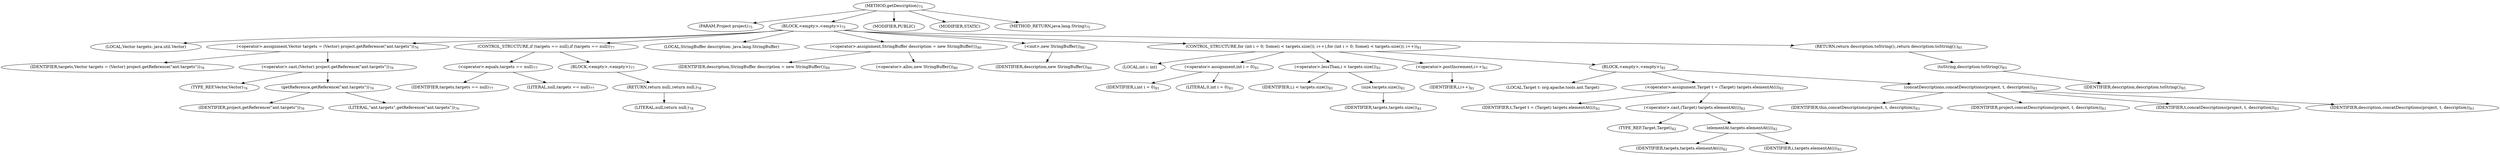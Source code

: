 digraph "getDescription" {  
"53" [label = <(METHOD,getDescription)<SUB>75</SUB>> ]
"54" [label = <(PARAM,Project project)<SUB>75</SUB>> ]
"55" [label = <(BLOCK,&lt;empty&gt;,&lt;empty&gt;)<SUB>75</SUB>> ]
"56" [label = <(LOCAL,Vector targets: java.util.Vector)> ]
"57" [label = <(&lt;operator&gt;.assignment,Vector targets = (Vector) project.getReference(&quot;ant.targets&quot;))<SUB>76</SUB>> ]
"58" [label = <(IDENTIFIER,targets,Vector targets = (Vector) project.getReference(&quot;ant.targets&quot;))<SUB>76</SUB>> ]
"59" [label = <(&lt;operator&gt;.cast,(Vector) project.getReference(&quot;ant.targets&quot;))<SUB>76</SUB>> ]
"60" [label = <(TYPE_REF,Vector,Vector)<SUB>76</SUB>> ]
"61" [label = <(getReference,getReference(&quot;ant.targets&quot;))<SUB>76</SUB>> ]
"62" [label = <(IDENTIFIER,project,getReference(&quot;ant.targets&quot;))<SUB>76</SUB>> ]
"63" [label = <(LITERAL,&quot;ant.targets&quot;,getReference(&quot;ant.targets&quot;))<SUB>76</SUB>> ]
"64" [label = <(CONTROL_STRUCTURE,if (targets == null),if (targets == null))<SUB>77</SUB>> ]
"65" [label = <(&lt;operator&gt;.equals,targets == null)<SUB>77</SUB>> ]
"66" [label = <(IDENTIFIER,targets,targets == null)<SUB>77</SUB>> ]
"67" [label = <(LITERAL,null,targets == null)<SUB>77</SUB>> ]
"68" [label = <(BLOCK,&lt;empty&gt;,&lt;empty&gt;)<SUB>77</SUB>> ]
"69" [label = <(RETURN,return null;,return null;)<SUB>78</SUB>> ]
"70" [label = <(LITERAL,null,return null;)<SUB>78</SUB>> ]
"8" [label = <(LOCAL,StringBuffer description: java.lang.StringBuffer)> ]
"71" [label = <(&lt;operator&gt;.assignment,StringBuffer description = new StringBuffer())<SUB>80</SUB>> ]
"72" [label = <(IDENTIFIER,description,StringBuffer description = new StringBuffer())<SUB>80</SUB>> ]
"73" [label = <(&lt;operator&gt;.alloc,new StringBuffer())<SUB>80</SUB>> ]
"74" [label = <(&lt;init&gt;,new StringBuffer())<SUB>80</SUB>> ]
"7" [label = <(IDENTIFIER,description,new StringBuffer())<SUB>80</SUB>> ]
"75" [label = <(CONTROL_STRUCTURE,for (int i = 0; Some(i &lt; targets.size()); i++),for (int i = 0; Some(i &lt; targets.size()); i++))<SUB>81</SUB>> ]
"76" [label = <(LOCAL,int i: int)> ]
"77" [label = <(&lt;operator&gt;.assignment,int i = 0)<SUB>81</SUB>> ]
"78" [label = <(IDENTIFIER,i,int i = 0)<SUB>81</SUB>> ]
"79" [label = <(LITERAL,0,int i = 0)<SUB>81</SUB>> ]
"80" [label = <(&lt;operator&gt;.lessThan,i &lt; targets.size())<SUB>81</SUB>> ]
"81" [label = <(IDENTIFIER,i,i &lt; targets.size())<SUB>81</SUB>> ]
"82" [label = <(size,targets.size())<SUB>81</SUB>> ]
"83" [label = <(IDENTIFIER,targets,targets.size())<SUB>81</SUB>> ]
"84" [label = <(&lt;operator&gt;.postIncrement,i++)<SUB>81</SUB>> ]
"85" [label = <(IDENTIFIER,i,i++)<SUB>81</SUB>> ]
"86" [label = <(BLOCK,&lt;empty&gt;,&lt;empty&gt;)<SUB>81</SUB>> ]
"87" [label = <(LOCAL,Target t: org.apache.tools.ant.Target)> ]
"88" [label = <(&lt;operator&gt;.assignment,Target t = (Target) targets.elementAt(i))<SUB>82</SUB>> ]
"89" [label = <(IDENTIFIER,t,Target t = (Target) targets.elementAt(i))<SUB>82</SUB>> ]
"90" [label = <(&lt;operator&gt;.cast,(Target) targets.elementAt(i))<SUB>82</SUB>> ]
"91" [label = <(TYPE_REF,Target,Target)<SUB>82</SUB>> ]
"92" [label = <(elementAt,targets.elementAt(i))<SUB>82</SUB>> ]
"93" [label = <(IDENTIFIER,targets,targets.elementAt(i))<SUB>82</SUB>> ]
"94" [label = <(IDENTIFIER,i,targets.elementAt(i))<SUB>82</SUB>> ]
"95" [label = <(concatDescriptions,concatDescriptions(project, t, description))<SUB>83</SUB>> ]
"96" [label = <(IDENTIFIER,this,concatDescriptions(project, t, description))<SUB>83</SUB>> ]
"97" [label = <(IDENTIFIER,project,concatDescriptions(project, t, description))<SUB>83</SUB>> ]
"98" [label = <(IDENTIFIER,t,concatDescriptions(project, t, description))<SUB>83</SUB>> ]
"99" [label = <(IDENTIFIER,description,concatDescriptions(project, t, description))<SUB>83</SUB>> ]
"100" [label = <(RETURN,return description.toString();,return description.toString();)<SUB>85</SUB>> ]
"101" [label = <(toString,description.toString())<SUB>85</SUB>> ]
"102" [label = <(IDENTIFIER,description,description.toString())<SUB>85</SUB>> ]
"103" [label = <(MODIFIER,PUBLIC)> ]
"104" [label = <(MODIFIER,STATIC)> ]
"105" [label = <(METHOD_RETURN,java.lang.String)<SUB>75</SUB>> ]
  "53" -> "54" 
  "53" -> "55" 
  "53" -> "103" 
  "53" -> "104" 
  "53" -> "105" 
  "55" -> "56" 
  "55" -> "57" 
  "55" -> "64" 
  "55" -> "8" 
  "55" -> "71" 
  "55" -> "74" 
  "55" -> "75" 
  "55" -> "100" 
  "57" -> "58" 
  "57" -> "59" 
  "59" -> "60" 
  "59" -> "61" 
  "61" -> "62" 
  "61" -> "63" 
  "64" -> "65" 
  "64" -> "68" 
  "65" -> "66" 
  "65" -> "67" 
  "68" -> "69" 
  "69" -> "70" 
  "71" -> "72" 
  "71" -> "73" 
  "74" -> "7" 
  "75" -> "76" 
  "75" -> "77" 
  "75" -> "80" 
  "75" -> "84" 
  "75" -> "86" 
  "77" -> "78" 
  "77" -> "79" 
  "80" -> "81" 
  "80" -> "82" 
  "82" -> "83" 
  "84" -> "85" 
  "86" -> "87" 
  "86" -> "88" 
  "86" -> "95" 
  "88" -> "89" 
  "88" -> "90" 
  "90" -> "91" 
  "90" -> "92" 
  "92" -> "93" 
  "92" -> "94" 
  "95" -> "96" 
  "95" -> "97" 
  "95" -> "98" 
  "95" -> "99" 
  "100" -> "101" 
  "101" -> "102" 
}
